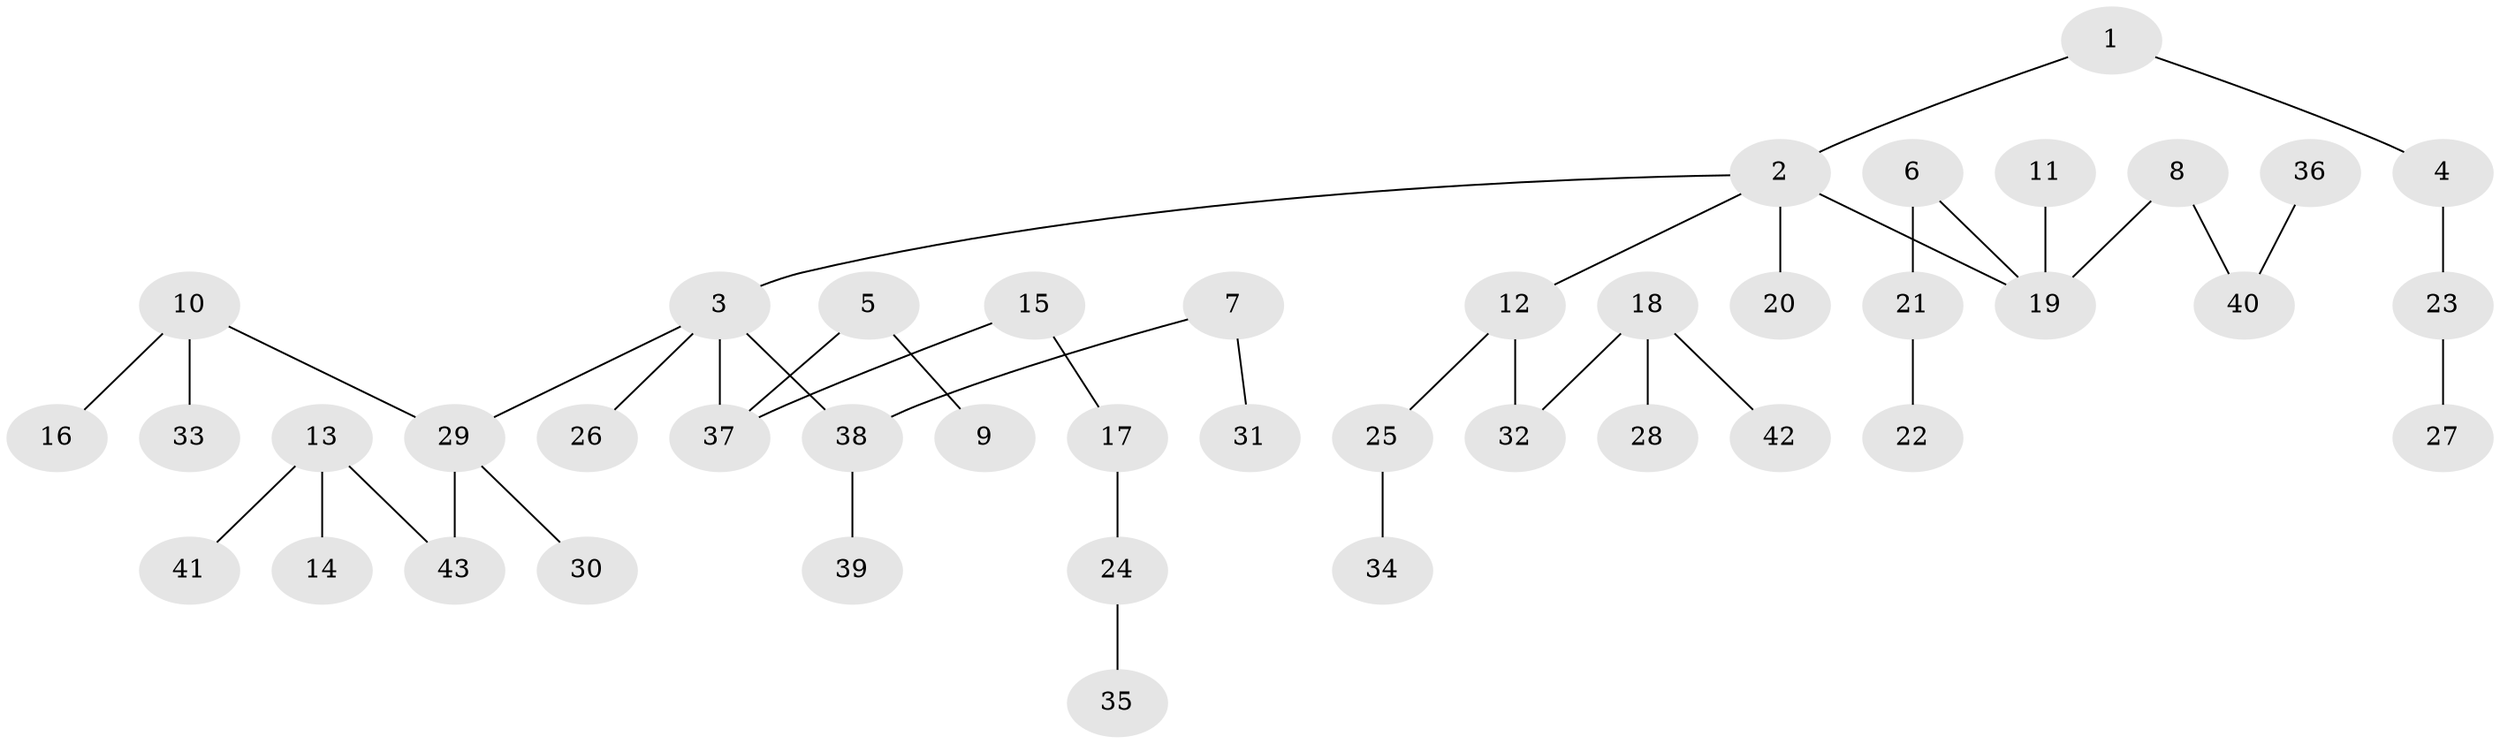 // original degree distribution, {2: 0.29508196721311475, 5: 0.06557377049180328, 4: 0.04918032786885246, 3: 0.13114754098360656, 1: 0.45901639344262296}
// Generated by graph-tools (version 1.1) at 2025/37/03/04/25 23:37:17]
// undirected, 43 vertices, 42 edges
graph export_dot {
  node [color=gray90,style=filled];
  1;
  2;
  3;
  4;
  5;
  6;
  7;
  8;
  9;
  10;
  11;
  12;
  13;
  14;
  15;
  16;
  17;
  18;
  19;
  20;
  21;
  22;
  23;
  24;
  25;
  26;
  27;
  28;
  29;
  30;
  31;
  32;
  33;
  34;
  35;
  36;
  37;
  38;
  39;
  40;
  41;
  42;
  43;
  1 -- 2 [weight=1.0];
  1 -- 4 [weight=1.0];
  2 -- 3 [weight=1.0];
  2 -- 12 [weight=1.0];
  2 -- 19 [weight=1.0];
  2 -- 20 [weight=1.0];
  3 -- 26 [weight=1.0];
  3 -- 29 [weight=1.0];
  3 -- 37 [weight=1.0];
  3 -- 38 [weight=1.0];
  4 -- 23 [weight=1.0];
  5 -- 9 [weight=1.0];
  5 -- 37 [weight=1.0];
  6 -- 19 [weight=1.0];
  6 -- 21 [weight=1.0];
  7 -- 31 [weight=1.0];
  7 -- 38 [weight=1.0];
  8 -- 19 [weight=1.0];
  8 -- 40 [weight=1.0];
  10 -- 16 [weight=1.0];
  10 -- 29 [weight=1.0];
  10 -- 33 [weight=1.0];
  11 -- 19 [weight=1.0];
  12 -- 25 [weight=1.0];
  12 -- 32 [weight=1.0];
  13 -- 14 [weight=1.0];
  13 -- 41 [weight=1.0];
  13 -- 43 [weight=1.0];
  15 -- 17 [weight=1.0];
  15 -- 37 [weight=1.0];
  17 -- 24 [weight=1.0];
  18 -- 28 [weight=1.0];
  18 -- 32 [weight=1.0];
  18 -- 42 [weight=1.0];
  21 -- 22 [weight=1.0];
  23 -- 27 [weight=1.0];
  24 -- 35 [weight=1.0];
  25 -- 34 [weight=1.0];
  29 -- 30 [weight=1.0];
  29 -- 43 [weight=1.0];
  36 -- 40 [weight=1.0];
  38 -- 39 [weight=1.0];
}

